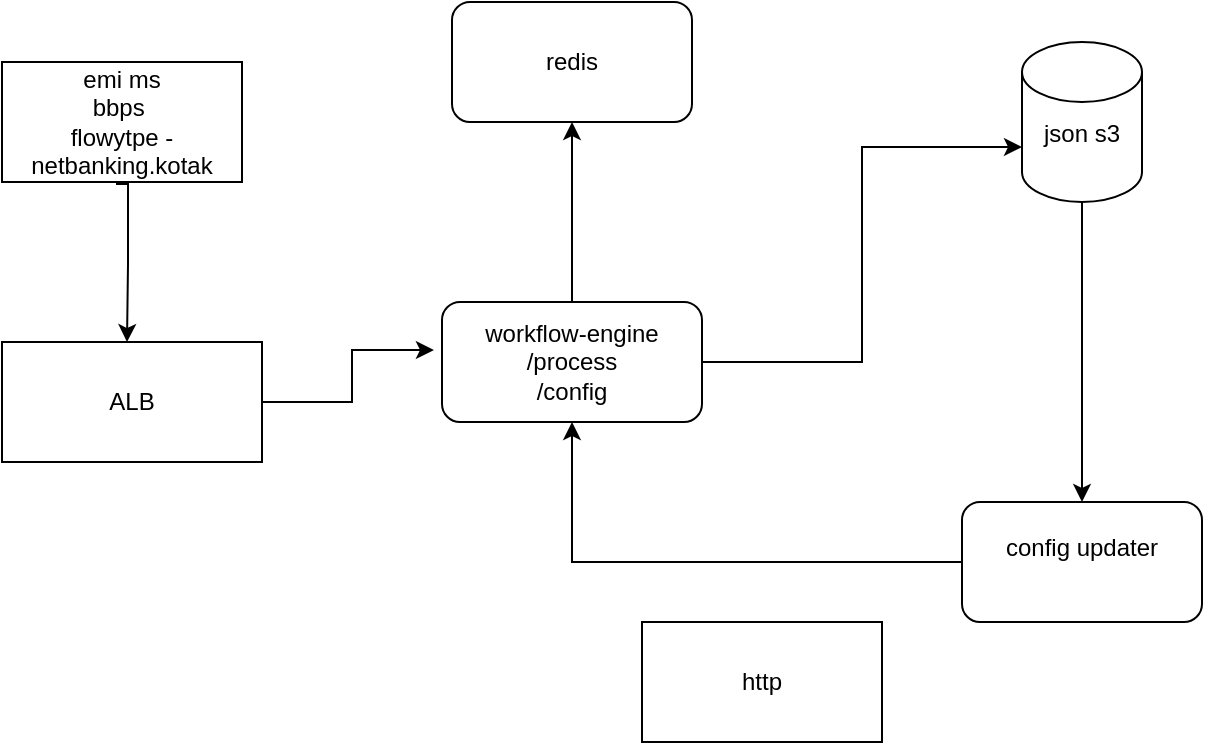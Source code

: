 <mxfile version="24.7.6">
  <diagram name="Page-1" id="cJ2iQTxOuAvhh3oDUNCY">
    <mxGraphModel dx="984" dy="555" grid="1" gridSize="10" guides="1" tooltips="1" connect="1" arrows="1" fold="1" page="1" pageScale="1" pageWidth="827" pageHeight="1169" math="0" shadow="0">
      <root>
        <mxCell id="0" />
        <mxCell id="1" parent="0" />
        <mxCell id="PyR-o-0Xz3kT--pylKSi-6" value="" style="edgeStyle=orthogonalEdgeStyle;rounded=0;orthogonalLoop=1;jettySize=auto;html=1;" edge="1" parent="1" source="PyR-o-0Xz3kT--pylKSi-1" target="PyR-o-0Xz3kT--pylKSi-5">
          <mxGeometry relative="1" as="geometry" />
        </mxCell>
        <mxCell id="PyR-o-0Xz3kT--pylKSi-1" value="workflow-engine&lt;div&gt;/process&lt;/div&gt;&lt;div&gt;/config&lt;/div&gt;" style="rounded=1;whiteSpace=wrap;html=1;" vertex="1" parent="1">
          <mxGeometry x="340" y="260" width="130" height="60" as="geometry" />
        </mxCell>
        <mxCell id="PyR-o-0Xz3kT--pylKSi-12" value="" style="edgeStyle=orthogonalEdgeStyle;rounded=0;orthogonalLoop=1;jettySize=auto;html=1;" edge="1" parent="1">
          <mxGeometry relative="1" as="geometry">
            <mxPoint x="177.5" y="200" as="sourcePoint" />
            <mxPoint x="182.5" y="280" as="targetPoint" />
            <Array as="points">
              <mxPoint x="178" y="201" />
              <mxPoint x="183" y="201" />
              <mxPoint x="183" y="241" />
            </Array>
          </mxGeometry>
        </mxCell>
        <mxCell id="PyR-o-0Xz3kT--pylKSi-3" value="emi ms&lt;div&gt;bbps&amp;nbsp;&lt;/div&gt;&lt;div&gt;flowytpe - netbanking.kotak&lt;/div&gt;" style="rounded=0;whiteSpace=wrap;html=1;" vertex="1" parent="1">
          <mxGeometry x="120" y="140" width="120" height="60" as="geometry" />
        </mxCell>
        <mxCell id="PyR-o-0Xz3kT--pylKSi-8" value="" style="edgeStyle=orthogonalEdgeStyle;rounded=0;orthogonalLoop=1;jettySize=auto;html=1;" edge="1" parent="1" source="PyR-o-0Xz3kT--pylKSi-4" target="PyR-o-0Xz3kT--pylKSi-7">
          <mxGeometry relative="1" as="geometry" />
        </mxCell>
        <mxCell id="PyR-o-0Xz3kT--pylKSi-4" value="json s3&lt;div&gt;&lt;br&gt;&lt;/div&gt;" style="shape=cylinder3;whiteSpace=wrap;html=1;boundedLbl=1;backgroundOutline=1;size=15;" vertex="1" parent="1">
          <mxGeometry x="630" y="130" width="60" height="80" as="geometry" />
        </mxCell>
        <mxCell id="PyR-o-0Xz3kT--pylKSi-5" value="redis" style="whiteSpace=wrap;html=1;rounded=1;" vertex="1" parent="1">
          <mxGeometry x="345" y="110" width="120" height="60" as="geometry" />
        </mxCell>
        <mxCell id="PyR-o-0Xz3kT--pylKSi-22" style="edgeStyle=orthogonalEdgeStyle;rounded=0;orthogonalLoop=1;jettySize=auto;html=1;" edge="1" parent="1" source="PyR-o-0Xz3kT--pylKSi-7" target="PyR-o-0Xz3kT--pylKSi-1">
          <mxGeometry relative="1" as="geometry" />
        </mxCell>
        <mxCell id="PyR-o-0Xz3kT--pylKSi-7" value="config updater&lt;div&gt;&lt;br&gt;&lt;/div&gt;" style="rounded=1;whiteSpace=wrap;html=1;" vertex="1" parent="1">
          <mxGeometry x="600" y="360" width="120" height="60" as="geometry" />
        </mxCell>
        <mxCell id="PyR-o-0Xz3kT--pylKSi-9" value="ALB" style="rounded=0;whiteSpace=wrap;html=1;" vertex="1" parent="1">
          <mxGeometry x="120" y="280" width="130" height="60" as="geometry" />
        </mxCell>
        <mxCell id="PyR-o-0Xz3kT--pylKSi-10" value="http" style="rounded=0;whiteSpace=wrap;html=1;" vertex="1" parent="1">
          <mxGeometry x="440" y="420" width="120" height="60" as="geometry" />
        </mxCell>
        <mxCell id="PyR-o-0Xz3kT--pylKSi-21" style="edgeStyle=orthogonalEdgeStyle;rounded=0;orthogonalLoop=1;jettySize=auto;html=1;entryX=0;entryY=0;entryDx=0;entryDy=52.5;entryPerimeter=0;" edge="1" parent="1" source="PyR-o-0Xz3kT--pylKSi-1" target="PyR-o-0Xz3kT--pylKSi-4">
          <mxGeometry relative="1" as="geometry" />
        </mxCell>
        <mxCell id="PyR-o-0Xz3kT--pylKSi-27" style="edgeStyle=orthogonalEdgeStyle;rounded=0;orthogonalLoop=1;jettySize=auto;html=1;entryX=-0.031;entryY=0.4;entryDx=0;entryDy=0;entryPerimeter=0;" edge="1" parent="1" source="PyR-o-0Xz3kT--pylKSi-9" target="PyR-o-0Xz3kT--pylKSi-1">
          <mxGeometry relative="1" as="geometry" />
        </mxCell>
      </root>
    </mxGraphModel>
  </diagram>
</mxfile>
